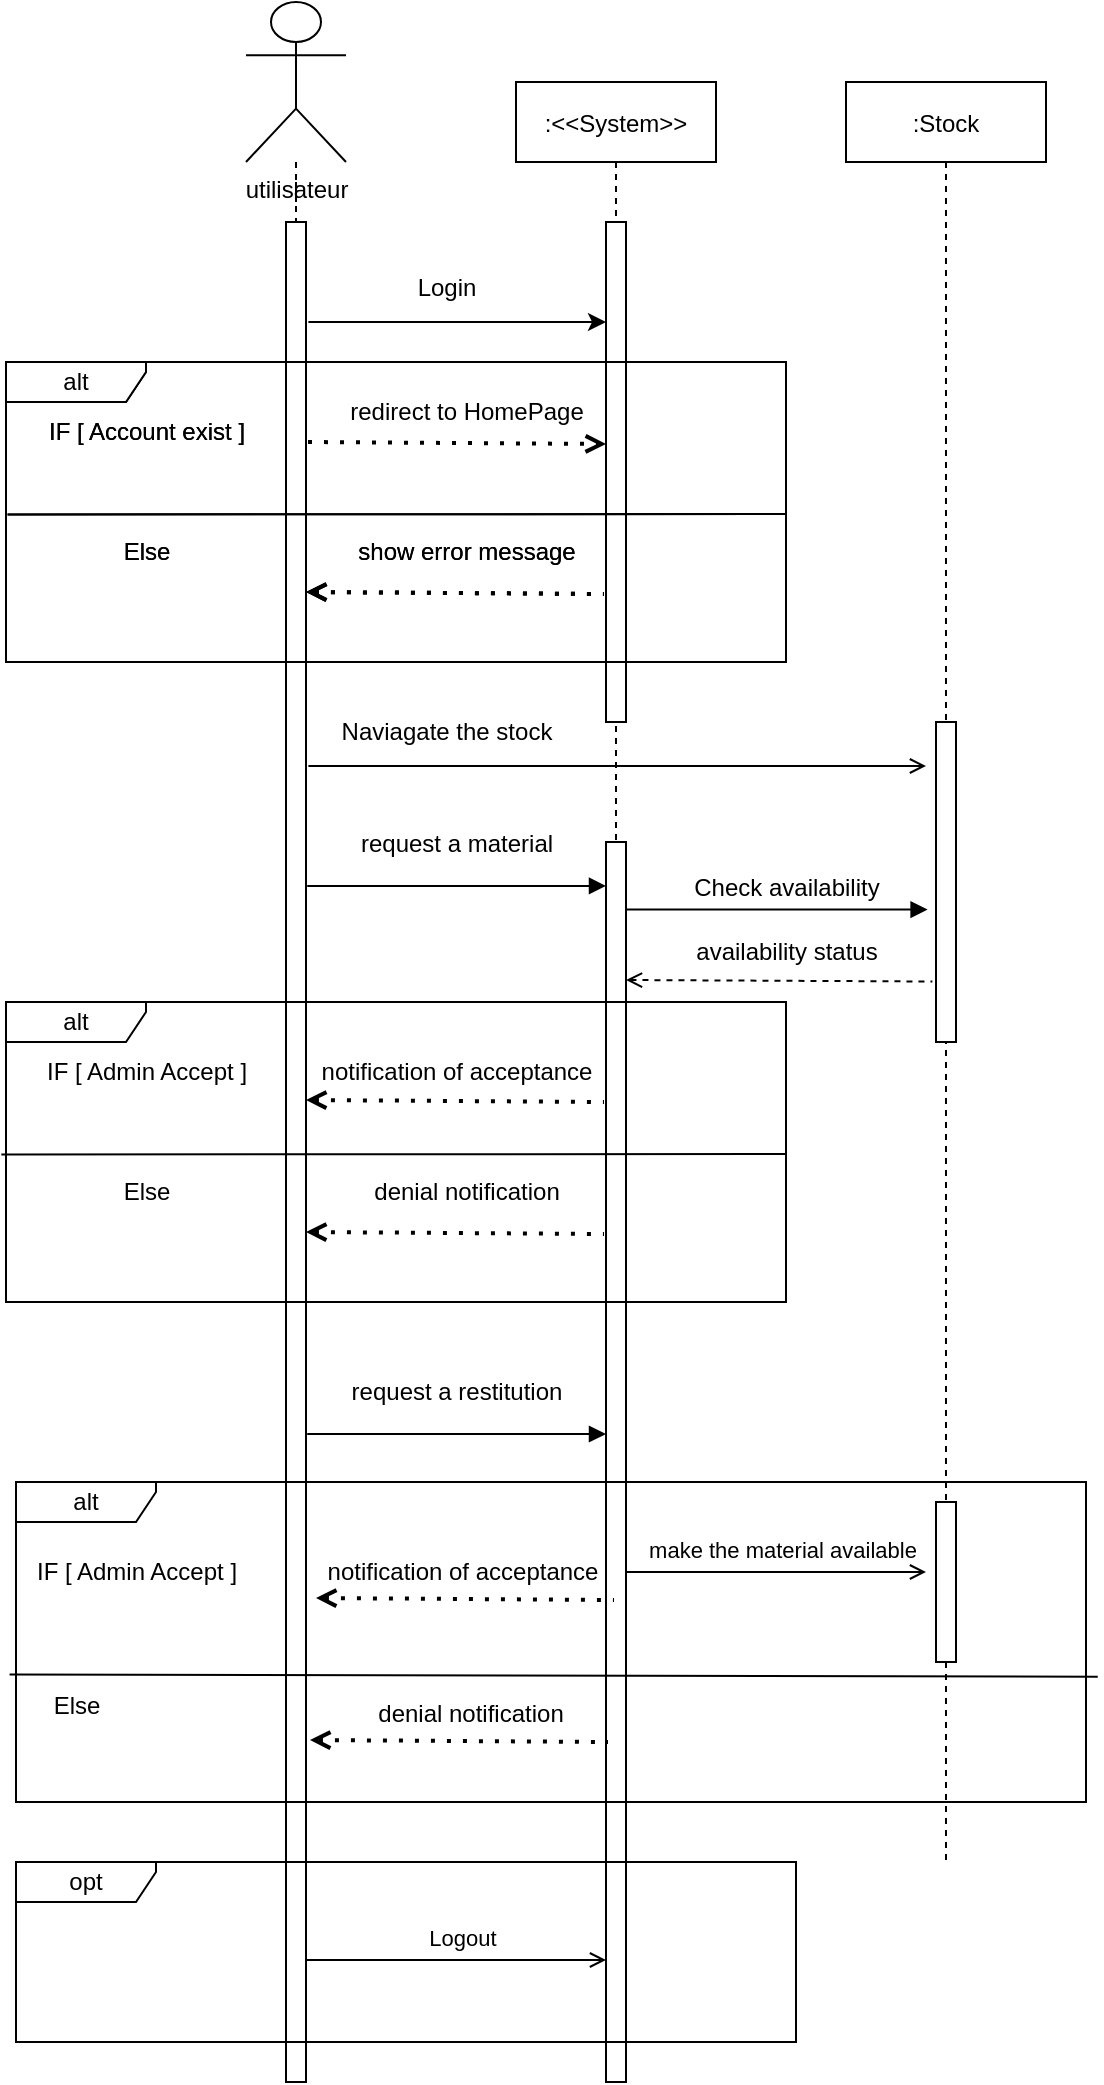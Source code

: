 <mxfile version="21.3.2" type="device">
  <diagram id="kgpKYQtTHZ0yAKxKKP6v" name="Page-1">
    <mxGraphModel dx="2950" dy="1146" grid="1" gridSize="10" guides="1" tooltips="1" connect="1" arrows="1" fold="1" page="1" pageScale="1" pageWidth="850" pageHeight="1100" math="0" shadow="0">
      <root>
        <mxCell id="0" />
        <mxCell id="1" parent="0" />
        <mxCell id="lYRBLTIlwsJso8o_VztN-14" value="alt" style="shape=umlFrame;whiteSpace=wrap;html=1;width=70;height=20;" parent="1" vertex="1">
          <mxGeometry x="-80" y="220" width="390" height="150" as="geometry" />
        </mxCell>
        <mxCell id="3nuBFxr9cyL0pnOWT2aG-1" value=":&lt;&lt;System&gt;&gt;" style="shape=umlLifeline;perimeter=lifelinePerimeter;container=1;collapsible=0;recursiveResize=0;rounded=0;shadow=0;strokeWidth=1;" parent="1" vertex="1">
          <mxGeometry x="175" y="80" width="100" height="870" as="geometry" />
        </mxCell>
        <mxCell id="3nuBFxr9cyL0pnOWT2aG-2" value="" style="points=[];perimeter=orthogonalPerimeter;rounded=0;shadow=0;strokeWidth=1;" parent="3nuBFxr9cyL0pnOWT2aG-1" vertex="1">
          <mxGeometry x="45" y="70" width="10" height="250" as="geometry" />
        </mxCell>
        <mxCell id="JGQ0Zsdbq0KqirRrOp2f-46" value="request a restitution" style="text;html=1;align=center;verticalAlign=middle;resizable=0;points=[];autosize=1;strokeColor=none;fillColor=none;" vertex="1" parent="3nuBFxr9cyL0pnOWT2aG-1">
          <mxGeometry x="-95" y="640" width="130" height="30" as="geometry" />
        </mxCell>
        <mxCell id="JGQ0Zsdbq0KqirRrOp2f-47" value="" style="endArrow=block;html=1;rounded=0;exitX=0.216;exitY=-0.12;exitDx=0;exitDy=0;exitPerimeter=0;endFill=1;" edge="1" parent="3nuBFxr9cyL0pnOWT2aG-1">
          <mxGeometry width="50" height="50" relative="1" as="geometry">
            <mxPoint x="-104.4" y="675.96" as="sourcePoint" />
            <mxPoint x="45" y="676" as="targetPoint" />
          </mxGeometry>
        </mxCell>
        <mxCell id="3nuBFxr9cyL0pnOWT2aG-5" value=":Stock" style="shape=umlLifeline;perimeter=lifelinePerimeter;container=1;collapsible=0;recursiveResize=0;rounded=0;shadow=0;strokeWidth=1;" parent="1" vertex="1">
          <mxGeometry x="340" y="80" width="100" height="890" as="geometry" />
        </mxCell>
        <mxCell id="3nuBFxr9cyL0pnOWT2aG-6" value="" style="points=[];perimeter=orthogonalPerimeter;rounded=0;shadow=0;strokeWidth=1;" parent="3nuBFxr9cyL0pnOWT2aG-5" vertex="1">
          <mxGeometry x="45" y="320" width="10" height="160" as="geometry" />
        </mxCell>
        <mxCell id="JGQ0Zsdbq0KqirRrOp2f-57" value="" style="points=[];perimeter=orthogonalPerimeter;rounded=0;shadow=0;strokeWidth=1;" vertex="1" parent="3nuBFxr9cyL0pnOWT2aG-5">
          <mxGeometry x="45" y="710" width="10" height="80" as="geometry" />
        </mxCell>
        <mxCell id="lYRBLTIlwsJso8o_VztN-9" style="rounded=0;orthogonalLoop=1;jettySize=auto;html=1;dashed=1;endArrow=none;endFill=0;startArrow=none;" parent="1" edge="1">
          <mxGeometry relative="1" as="geometry">
            <mxPoint x="65" y="463" as="sourcePoint" />
            <mxPoint x="65" y="600" as="targetPoint" />
          </mxGeometry>
        </mxCell>
        <mxCell id="lYRBLTIlwsJso8o_VztN-5" value="utilisateur" style="shape=umlActor;verticalLabelPosition=bottom;verticalAlign=top;html=1;outlineConnect=0;" parent="1" vertex="1">
          <mxGeometry x="40" y="40" width="50" height="80" as="geometry" />
        </mxCell>
        <mxCell id="lYRBLTIlwsJso8o_VztN-15" value="" style="rounded=0;whiteSpace=wrap;html=1;labelPosition=center;verticalLabelPosition=top;align=center;verticalAlign=bottom;flipH=0;flipV=0;direction=south;" parent="1" vertex="1">
          <mxGeometry x="60" y="150" width="10" height="930" as="geometry" />
        </mxCell>
        <mxCell id="lYRBLTIlwsJso8o_VztN-17" value="" style="edgeStyle=orthogonalEdgeStyle;rounded=0;orthogonalLoop=1;jettySize=auto;html=1;dashed=1;endArrow=none;endFill=0;" parent="1" source="lYRBLTIlwsJso8o_VztN-5" target="lYRBLTIlwsJso8o_VztN-15" edge="1">
          <mxGeometry relative="1" as="geometry">
            <mxPoint x="65" y="120" as="sourcePoint" />
            <mxPoint x="65" y="360" as="targetPoint" />
          </mxGeometry>
        </mxCell>
        <mxCell id="JGQ0Zsdbq0KqirRrOp2f-1" value="" style="endArrow=classic;html=1;rounded=0;exitX=0.216;exitY=-0.12;exitDx=0;exitDy=0;exitPerimeter=0;" edge="1" parent="1">
          <mxGeometry width="50" height="50" relative="1" as="geometry">
            <mxPoint x="71.2" y="199.96" as="sourcePoint" />
            <mxPoint x="220" y="200" as="targetPoint" />
          </mxGeometry>
        </mxCell>
        <mxCell id="JGQ0Zsdbq0KqirRrOp2f-2" value="Login" style="text;html=1;align=center;verticalAlign=middle;resizable=0;points=[];autosize=1;strokeColor=none;fillColor=none;" vertex="1" parent="1">
          <mxGeometry x="115" y="168" width="50" height="30" as="geometry" />
        </mxCell>
        <mxCell id="JGQ0Zsdbq0KqirRrOp2f-3" value="IF [ Account exist ]" style="text;html=1;align=center;verticalAlign=middle;resizable=0;points=[];autosize=1;strokeColor=none;fillColor=none;" vertex="1" parent="1">
          <mxGeometry x="-70" y="240" width="120" height="30" as="geometry" />
        </mxCell>
        <mxCell id="JGQ0Zsdbq0KqirRrOp2f-5" value="" style="endArrow=none;html=1;rounded=0;exitX=0.002;exitY=0.508;exitDx=0;exitDy=0;exitPerimeter=0;" edge="1" parent="1" source="lYRBLTIlwsJso8o_VztN-14">
          <mxGeometry width="50" height="50" relative="1" as="geometry">
            <mxPoint x="360" y="320" as="sourcePoint" />
            <mxPoint x="310" y="296" as="targetPoint" />
          </mxGeometry>
        </mxCell>
        <mxCell id="JGQ0Zsdbq0KqirRrOp2f-7" value="redirect to HomePage" style="text;html=1;align=center;verticalAlign=middle;resizable=0;points=[];autosize=1;strokeColor=none;fillColor=none;" vertex="1" parent="1">
          <mxGeometry x="80" y="230" width="140" height="30" as="geometry" />
        </mxCell>
        <mxCell id="JGQ0Zsdbq0KqirRrOp2f-8" value="Else" style="text;html=1;align=center;verticalAlign=middle;resizable=0;points=[];autosize=1;strokeColor=none;fillColor=none;" vertex="1" parent="1">
          <mxGeometry x="-35" y="300" width="50" height="30" as="geometry" />
        </mxCell>
        <mxCell id="JGQ0Zsdbq0KqirRrOp2f-9" value="" style="endArrow=none;dashed=1;html=1;dashPattern=1 3;strokeWidth=2;rounded=0;exitX=0.358;exitY=-0.04;exitDx=0;exitDy=0;exitPerimeter=0;entryX=-0.08;entryY=0.361;entryDx=0;entryDy=0;entryPerimeter=0;startArrow=open;startFill=0;" edge="1" parent="1">
          <mxGeometry width="50" height="50" relative="1" as="geometry">
            <mxPoint x="70" y="335" as="sourcePoint" />
            <mxPoint x="219" y="336" as="targetPoint" />
          </mxGeometry>
        </mxCell>
        <mxCell id="JGQ0Zsdbq0KqirRrOp2f-10" value="show error message" style="text;html=1;align=center;verticalAlign=middle;resizable=0;points=[];autosize=1;strokeColor=none;fillColor=none;" vertex="1" parent="1">
          <mxGeometry x="85" y="300" width="130" height="30" as="geometry" />
        </mxCell>
        <mxCell id="JGQ0Zsdbq0KqirRrOp2f-11" value="" style="endArrow=open;html=1;rounded=0;exitX=0.216;exitY=-0.12;exitDx=0;exitDy=0;exitPerimeter=0;endFill=0;" edge="1" parent="1">
          <mxGeometry width="50" height="50" relative="1" as="geometry">
            <mxPoint x="71.2" y="421.96" as="sourcePoint" />
            <mxPoint x="380" y="422" as="targetPoint" />
          </mxGeometry>
        </mxCell>
        <mxCell id="JGQ0Zsdbq0KqirRrOp2f-12" value="Naviagate the stock" style="text;html=1;align=center;verticalAlign=middle;resizable=0;points=[];autosize=1;strokeColor=none;fillColor=none;" vertex="1" parent="1">
          <mxGeometry x="75" y="390" width="130" height="30" as="geometry" />
        </mxCell>
        <mxCell id="JGQ0Zsdbq0KqirRrOp2f-15" value="" style="endArrow=block;html=1;rounded=0;endFill=1;entryX=-0.42;entryY=0.586;entryDx=0;entryDy=0;entryPerimeter=0;" edge="1" parent="1" source="3nuBFxr9cyL0pnOWT2aG-1" target="3nuBFxr9cyL0pnOWT2aG-6">
          <mxGeometry width="50" height="50" relative="1" as="geometry">
            <mxPoint x="228" y="492.82" as="sourcePoint" />
            <mxPoint x="380" y="479" as="targetPoint" />
          </mxGeometry>
        </mxCell>
        <mxCell id="JGQ0Zsdbq0KqirRrOp2f-17" value="request a material" style="text;html=1;align=center;verticalAlign=middle;resizable=0;points=[];autosize=1;strokeColor=none;fillColor=none;" vertex="1" parent="1">
          <mxGeometry x="85" y="446" width="120" height="30" as="geometry" />
        </mxCell>
        <mxCell id="JGQ0Zsdbq0KqirRrOp2f-19" value="" style="endArrow=block;html=1;rounded=0;exitX=0.216;exitY=-0.12;exitDx=0;exitDy=0;exitPerimeter=0;endFill=1;" edge="1" parent="1" target="JGQ0Zsdbq0KqirRrOp2f-18">
          <mxGeometry width="50" height="50" relative="1" as="geometry">
            <mxPoint x="70.6" y="481.96" as="sourcePoint" />
            <mxPoint x="379.4" y="482" as="targetPoint" />
          </mxGeometry>
        </mxCell>
        <mxCell id="JGQ0Zsdbq0KqirRrOp2f-18" value="" style="points=[];perimeter=orthogonalPerimeter;rounded=0;shadow=0;strokeWidth=1;" vertex="1" parent="1">
          <mxGeometry x="220" y="460" width="10" height="620" as="geometry" />
        </mxCell>
        <mxCell id="JGQ0Zsdbq0KqirRrOp2f-20" value="Check availability" style="text;html=1;align=center;verticalAlign=middle;resizable=0;points=[];autosize=1;strokeColor=none;fillColor=none;" vertex="1" parent="1">
          <mxGeometry x="250" y="468" width="120" height="30" as="geometry" />
        </mxCell>
        <mxCell id="JGQ0Zsdbq0KqirRrOp2f-21" value="" style="endArrow=none;html=1;rounded=0;exitX=0.8;exitY=0.462;exitDx=0;exitDy=0;exitPerimeter=0;endFill=0;entryX=-0.18;entryY=0.811;entryDx=0;entryDy=0;entryPerimeter=0;startArrow=open;startFill=0;dashed=1;" edge="1" parent="1" target="3nuBFxr9cyL0pnOWT2aG-6">
          <mxGeometry width="50" height="50" relative="1" as="geometry">
            <mxPoint x="230" y="529" as="sourcePoint" />
            <mxPoint x="380" y="530" as="targetPoint" />
          </mxGeometry>
        </mxCell>
        <mxCell id="JGQ0Zsdbq0KqirRrOp2f-22" value="availability status" style="text;html=1;align=center;verticalAlign=middle;resizable=0;points=[];autosize=1;strokeColor=none;fillColor=none;" vertex="1" parent="1">
          <mxGeometry x="255" y="500" width="110" height="30" as="geometry" />
        </mxCell>
        <mxCell id="JGQ0Zsdbq0KqirRrOp2f-26" value="" style="endArrow=none;html=1;rounded=0;exitX=0.002;exitY=0.508;exitDx=0;exitDy=0;exitPerimeter=0;" edge="1" source="JGQ0Zsdbq0KqirRrOp2f-25" parent="1">
          <mxGeometry width="50" height="50" relative="1" as="geometry">
            <mxPoint x="360" y="320" as="sourcePoint" />
            <mxPoint x="310" y="296" as="targetPoint" />
          </mxGeometry>
        </mxCell>
        <mxCell id="JGQ0Zsdbq0KqirRrOp2f-27" value="Else" style="text;html=1;align=center;verticalAlign=middle;resizable=0;points=[];autosize=1;strokeColor=none;fillColor=none;" vertex="1" parent="1">
          <mxGeometry x="-35" y="300" width="50" height="30" as="geometry" />
        </mxCell>
        <mxCell id="JGQ0Zsdbq0KqirRrOp2f-28" value="IF [ Account exist ]" style="text;html=1;align=center;verticalAlign=middle;resizable=0;points=[];autosize=1;strokeColor=none;fillColor=none;" vertex="1" parent="1">
          <mxGeometry x="-70" y="240" width="120" height="30" as="geometry" />
        </mxCell>
        <mxCell id="JGQ0Zsdbq0KqirRrOp2f-29" value="" style="endArrow=none;dashed=1;html=1;dashPattern=1 3;strokeWidth=2;rounded=0;exitX=0.358;exitY=-0.04;exitDx=0;exitDy=0;exitPerimeter=0;entryX=-0.08;entryY=0.361;entryDx=0;entryDy=0;entryPerimeter=0;startArrow=open;startFill=0;" edge="1" parent="1">
          <mxGeometry width="50" height="50" relative="1" as="geometry">
            <mxPoint x="70" y="335" as="sourcePoint" />
            <mxPoint x="219" y="336" as="targetPoint" />
          </mxGeometry>
        </mxCell>
        <mxCell id="JGQ0Zsdbq0KqirRrOp2f-30" value="show error message" style="text;html=1;align=center;verticalAlign=middle;resizable=0;points=[];autosize=1;strokeColor=none;fillColor=none;" vertex="1" parent="1">
          <mxGeometry x="85" y="300" width="130" height="30" as="geometry" />
        </mxCell>
        <mxCell id="JGQ0Zsdbq0KqirRrOp2f-31" value="alt" style="shape=umlFrame;whiteSpace=wrap;html=1;width=70;height=20;" vertex="1" parent="1">
          <mxGeometry x="-80" y="540" width="390" height="150" as="geometry" />
        </mxCell>
        <mxCell id="JGQ0Zsdbq0KqirRrOp2f-32" value="Else" style="text;html=1;align=center;verticalAlign=middle;resizable=0;points=[];autosize=1;strokeColor=none;fillColor=none;" vertex="1" parent="1">
          <mxGeometry x="-35" y="620" width="50" height="30" as="geometry" />
        </mxCell>
        <mxCell id="JGQ0Zsdbq0KqirRrOp2f-25" value="alt" style="shape=umlFrame;whiteSpace=wrap;html=1;width=70;height=20;" vertex="1" parent="1">
          <mxGeometry x="-80" y="220" width="390" height="150" as="geometry" />
        </mxCell>
        <mxCell id="JGQ0Zsdbq0KqirRrOp2f-33" value="IF [ Admin Accept ]" style="text;html=1;align=center;verticalAlign=middle;resizable=0;points=[];autosize=1;strokeColor=none;fillColor=none;" vertex="1" parent="1">
          <mxGeometry x="-70" y="560" width="120" height="30" as="geometry" />
        </mxCell>
        <mxCell id="JGQ0Zsdbq0KqirRrOp2f-34" value="" style="endArrow=none;dashed=1;html=1;dashPattern=1 3;strokeWidth=2;rounded=0;exitX=0.358;exitY=-0.04;exitDx=0;exitDy=0;exitPerimeter=0;entryX=-0.08;entryY=0.361;entryDx=0;entryDy=0;entryPerimeter=0;startArrow=open;startFill=0;" edge="1" parent="1">
          <mxGeometry width="50" height="50" relative="1" as="geometry">
            <mxPoint x="70" y="655" as="sourcePoint" />
            <mxPoint x="219" y="656" as="targetPoint" />
          </mxGeometry>
        </mxCell>
        <mxCell id="JGQ0Zsdbq0KqirRrOp2f-35" value="denial notification" style="text;html=1;align=center;verticalAlign=middle;resizable=0;points=[];autosize=1;strokeColor=none;fillColor=none;" vertex="1" parent="1">
          <mxGeometry x="90" y="620" width="120" height="30" as="geometry" />
        </mxCell>
        <mxCell id="JGQ0Zsdbq0KqirRrOp2f-41" value="" style="endArrow=open;dashed=1;html=1;dashPattern=1 3;strokeWidth=2;rounded=0;exitX=0.358;exitY=-0.04;exitDx=0;exitDy=0;exitPerimeter=0;entryX=-0.08;entryY=0.361;entryDx=0;entryDy=0;entryPerimeter=0;startArrow=none;startFill=0;endFill=0;" edge="1" parent="1">
          <mxGeometry width="50" height="50" relative="1" as="geometry">
            <mxPoint x="71" y="260" as="sourcePoint" />
            <mxPoint x="220" y="261" as="targetPoint" />
          </mxGeometry>
        </mxCell>
        <mxCell id="JGQ0Zsdbq0KqirRrOp2f-43" value="" style="endArrow=none;html=1;rounded=0;exitX=-0.006;exitY=0.508;exitDx=0;exitDy=0;exitPerimeter=0;" edge="1" parent="1" source="JGQ0Zsdbq0KqirRrOp2f-31">
          <mxGeometry width="50" height="50" relative="1" as="geometry">
            <mxPoint x="370" y="420" as="sourcePoint" />
            <mxPoint x="310" y="616" as="targetPoint" />
          </mxGeometry>
        </mxCell>
        <mxCell id="JGQ0Zsdbq0KqirRrOp2f-44" value="" style="endArrow=none;dashed=1;html=1;dashPattern=1 3;strokeWidth=2;rounded=0;exitX=0.358;exitY=-0.04;exitDx=0;exitDy=0;exitPerimeter=0;entryX=-0.08;entryY=0.361;entryDx=0;entryDy=0;entryPerimeter=0;startArrow=open;startFill=0;" edge="1" parent="1">
          <mxGeometry width="50" height="50" relative="1" as="geometry">
            <mxPoint x="70" y="589" as="sourcePoint" />
            <mxPoint x="219" y="590" as="targetPoint" />
          </mxGeometry>
        </mxCell>
        <mxCell id="JGQ0Zsdbq0KqirRrOp2f-45" value="notification of acceptance" style="text;html=1;align=center;verticalAlign=middle;resizable=0;points=[];autosize=1;strokeColor=none;fillColor=none;" vertex="1" parent="1">
          <mxGeometry x="65" y="560" width="160" height="30" as="geometry" />
        </mxCell>
        <mxCell id="JGQ0Zsdbq0KqirRrOp2f-48" value="alt" style="shape=umlFrame;whiteSpace=wrap;html=1;width=70;height=20;" vertex="1" parent="1">
          <mxGeometry x="-75" y="780" width="535" height="160" as="geometry" />
        </mxCell>
        <mxCell id="JGQ0Zsdbq0KqirRrOp2f-49" value="Else" style="text;html=1;align=center;verticalAlign=middle;resizable=0;points=[];autosize=1;strokeColor=none;fillColor=none;" vertex="1" parent="1">
          <mxGeometry x="-70" y="877" width="50" height="30" as="geometry" />
        </mxCell>
        <mxCell id="JGQ0Zsdbq0KqirRrOp2f-50" value="IF [ Admin Accept ]" style="text;html=1;align=center;verticalAlign=middle;resizable=0;points=[];autosize=1;strokeColor=none;fillColor=none;" vertex="1" parent="1">
          <mxGeometry x="-75" y="810" width="120" height="30" as="geometry" />
        </mxCell>
        <mxCell id="JGQ0Zsdbq0KqirRrOp2f-51" value="" style="endArrow=none;dashed=1;html=1;dashPattern=1 3;strokeWidth=2;rounded=0;exitX=0.358;exitY=-0.04;exitDx=0;exitDy=0;exitPerimeter=0;entryX=-0.08;entryY=0.361;entryDx=0;entryDy=0;entryPerimeter=0;startArrow=open;startFill=0;" edge="1" parent="1">
          <mxGeometry width="50" height="50" relative="1" as="geometry">
            <mxPoint x="72" y="909" as="sourcePoint" />
            <mxPoint x="221" y="910" as="targetPoint" />
          </mxGeometry>
        </mxCell>
        <mxCell id="JGQ0Zsdbq0KqirRrOp2f-52" value="denial notification" style="text;html=1;align=center;verticalAlign=middle;resizable=0;points=[];autosize=1;strokeColor=none;fillColor=none;" vertex="1" parent="1">
          <mxGeometry x="92" y="881" width="120" height="30" as="geometry" />
        </mxCell>
        <mxCell id="JGQ0Zsdbq0KqirRrOp2f-53" value="" style="endArrow=none;html=1;rounded=0;exitX=-0.006;exitY=0.508;exitDx=0;exitDy=0;exitPerimeter=0;entryX=1.011;entryY=0.516;entryDx=0;entryDy=0;entryPerimeter=0;" edge="1" parent="1">
          <mxGeometry width="50" height="50" relative="1" as="geometry">
            <mxPoint x="-78.21" y="876.2" as="sourcePoint" />
            <mxPoint x="465.885" y="877.4" as="targetPoint" />
          </mxGeometry>
        </mxCell>
        <mxCell id="JGQ0Zsdbq0KqirRrOp2f-55" value="" style="endArrow=none;dashed=1;html=1;dashPattern=1 3;strokeWidth=2;rounded=0;exitX=0.358;exitY=-0.04;exitDx=0;exitDy=0;exitPerimeter=0;entryX=-0.08;entryY=0.361;entryDx=0;entryDy=0;entryPerimeter=0;startArrow=open;startFill=0;" edge="1" parent="1">
          <mxGeometry width="50" height="50" relative="1" as="geometry">
            <mxPoint x="75" y="838" as="sourcePoint" />
            <mxPoint x="224" y="839" as="targetPoint" />
          </mxGeometry>
        </mxCell>
        <mxCell id="JGQ0Zsdbq0KqirRrOp2f-56" value="notification of acceptance" style="text;html=1;align=center;verticalAlign=middle;resizable=0;points=[];autosize=1;strokeColor=none;fillColor=none;" vertex="1" parent="1">
          <mxGeometry x="68" y="810" width="160" height="30" as="geometry" />
        </mxCell>
        <mxCell id="JGQ0Zsdbq0KqirRrOp2f-58" value="make the material available" style="text;html=1;align=center;verticalAlign=middle;resizable=0;points=[];autosize=1;strokeColor=none;fillColor=none;fontSize=11;" vertex="1" parent="1">
          <mxGeometry x="228" y="799" width="160" height="30" as="geometry" />
        </mxCell>
        <mxCell id="JGQ0Zsdbq0KqirRrOp2f-59" value="" style="endArrow=open;html=1;rounded=0;exitX=0.216;exitY=-0.12;exitDx=0;exitDy=0;exitPerimeter=0;endFill=0;" edge="1" parent="1">
          <mxGeometry width="50" height="50" relative="1" as="geometry">
            <mxPoint x="230.0" y="824.96" as="sourcePoint" />
            <mxPoint x="380" y="825" as="targetPoint" />
          </mxGeometry>
        </mxCell>
        <mxCell id="JGQ0Zsdbq0KqirRrOp2f-60" value="opt" style="shape=umlFrame;whiteSpace=wrap;html=1;width=70;height=20;" vertex="1" parent="1">
          <mxGeometry x="-75" y="970" width="390" height="90" as="geometry" />
        </mxCell>
        <mxCell id="JGQ0Zsdbq0KqirRrOp2f-61" value="Logout" style="text;html=1;align=center;verticalAlign=middle;resizable=0;points=[];autosize=1;strokeColor=none;fillColor=none;fontSize=11;" vertex="1" parent="1">
          <mxGeometry x="118" y="993" width="60" height="30" as="geometry" />
        </mxCell>
        <mxCell id="JGQ0Zsdbq0KqirRrOp2f-62" value="" style="endArrow=open;html=1;rounded=0;exitX=0.216;exitY=-0.12;exitDx=0;exitDy=0;exitPerimeter=0;endFill=0;" edge="1" parent="1">
          <mxGeometry width="50" height="50" relative="1" as="geometry">
            <mxPoint x="70.0" y="1018.96" as="sourcePoint" />
            <mxPoint x="220" y="1019" as="targetPoint" />
          </mxGeometry>
        </mxCell>
      </root>
    </mxGraphModel>
  </diagram>
</mxfile>
